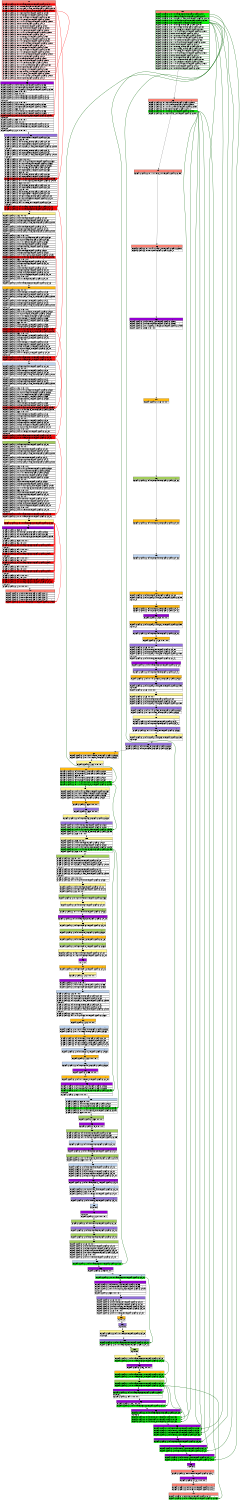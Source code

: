 digraph G {
	center=1;
	ranksep=.25; size = "7.5,10";
	node [shape=record]

labelloc=top;
labeljust=left;
f0 [fontname="Helvetica", fontsize="11", shape=none, margin=0,
	label=<<table border="2" color="#A00000" cellspacing="0">
		<tr><td border="1" bgcolor="salmon"><font point-size="14">T0</font></td></tr>
		<tr><td align="left" border="1" port="42" bgcolor="red">GarageManager.java LOW-printedCard_51-0-1&amp;GarageManager.java@17</td></tr>
		<tr><td align="left" border="1">GarageManager.java LOW-bugOccured_609-0-1&amp;GarageManager.java@19</td></tr>
		<tr><td align="left" border="1">GarageManager.java LOW-managerArrived_648-0-1&amp;GarageManager.java@273</td></tr>
		<tr><td align="left" border="1" port="132" bgcolor="red">GarageManager.java LOW-workersInTask_648-0-1&amp;GarageManager.java@278</td></tr>
		<tr><td align="left" border="1">GarageManager.java LOW-status_609-0-1&amp;GarageManager.java@131</td></tr>
		<tr><td align="left" border="1">GarageManager.java LOW-this$0_657-0-1&amp;GarageManager.java@317</td></tr>
		<tr><td align="left" border="1">GarageManager.java LOW-taskTime_657-0-1&amp;GarageManager.java@311</td></tr>
		<tr><td align="left" border="1">GarageManager.java LOW-working_657-0-1&amp;GarageManager.java@312</td></tr>
		<tr><td align="left" border="1">GarageManager.java LOW-workerName_657-0-1&amp;GarageManager.java@320</td></tr>
		<tr><td align="left" border="1">GarageManager.java LOS-fork_1-0-0&amp;GarageManager.java@140</td></tr>
		<tr><td align="left" border="1">GarageManager.java LOW-this$0_10-0-1&amp;GarageManager.java@317</td></tr>
		<tr><td align="left" border="1">GarageManager.java LOW-taskTime_10-0-1&amp;GarageManager.java@311</td></tr>
		<tr><td align="left" border="1">GarageManager.java LOW-working_10-0-1&amp;GarageManager.java@312</td></tr>
		<tr><td align="left" border="1">GarageManager.java LOW-workerName_10-0-1&amp;GarageManager.java@320</td></tr>
		<tr><td align="left" border="1">GarageManager.java LOS-fork_2-0-0&amp;GarageManager.java@140</td></tr>
		<tr><td align="left" border="1">GarageManager.java LOW-this$0_254-0-1&amp;GarageManager.java@317</td></tr>
		<tr><td align="left" border="1">GarageManager.java LOW-taskTime_254-0-1&amp;GarageManager.java@311</td></tr>
		<tr><td align="left" border="1">GarageManager.java LOW-working_254-0-1&amp;GarageManager.java@312</td></tr>
		<tr><td align="left" border="1">GarageManager.java LOW-workerName_254-0-1&amp;GarageManager.java@320</td></tr>
		<tr><td align="left" border="1">GarageManager.java LOS-fork_3-0-0&amp;GarageManager.java@140</td></tr>
		<tr><td align="left" border="1">GarageManager.java LOW-this$0_622-0-1&amp;GarageManager.java@317</td></tr>
		<tr><td align="left" border="1">GarageManager.java LOW-taskTime_622-0-1&amp;GarageManager.java@311</td></tr>
		<tr><td align="left" border="1">GarageManager.java LOW-working_622-0-1&amp;GarageManager.java@312</td></tr>
		<tr><td align="left" border="1">GarageManager.java LOW-workerName_622-0-1&amp;GarageManager.java@320</td></tr>
		<tr><td align="left" border="1">GarageManager.java LOS-fork_4-0-0&amp;GarageManager.java@140</td></tr>
		<tr><td align="left" border="1">GarageManager.java LOW-this$0_9-0-1&amp;GarageManager.java@317</td></tr>
		<tr><td align="left" border="1">GarageManager.java LOW-taskTime_9-0-1&amp;GarageManager.java@311</td></tr>
		<tr><td align="left" border="1">GarageManager.java LOW-working_9-0-1&amp;GarageManager.java@312</td></tr>
		<tr><td align="left" border="1">GarageManager.java LOW-workerName_9-0-1&amp;GarageManager.java@320</td></tr>
		<tr><td align="left" border="1">GarageManager.java LOS-fork_5-0-0&amp;GarageManager.java@140</td></tr>
		<tr><td align="left" border="1">GarageManager.java LOW-this$0_674-0-1&amp;GarageManager.java@317</td></tr>
		<tr><td align="left" border="1">GarageManager.java LOW-taskTime_674-0-1&amp;GarageManager.java@311</td></tr>
		<tr><td align="left" border="1">GarageManager.java LOW-working_674-0-1&amp;GarageManager.java@312</td></tr>
		<tr><td align="left" border="1">GarageManager.java LOW-workerName_674-0-1&amp;GarageManager.java@320</td></tr>
		<tr><td align="left" border="1">GarageManager.java LOS-fork_6-0-0&amp;GarageManager.java@140</td></tr>
	</table>>
]

f1 [fontname="Helvetica", fontsize="11", shape=none, margin=0,
	label=<<table border="0" cellspacing="0">
		<tr><td border="1" bgcolor="darkviolet"><font point-size="14">T6</font></td></tr>
		<tr><td align="left" border="1">GarageManager.java LOR-this$0_674-6-2&amp;GarageManager.java@336</td></tr>
		<tr><td align="left" border="1">GarageManager.java LOR-status_609-6-2&amp;GarageManager.java@336</td></tr>
		<tr><td align="left" border="1">GarageManager.java LOW-managerArrived_648-6-1&amp;GarageManager.java@283</td></tr>
		<tr><td align="left" border="1">GarageManager.java L333 unlock(lock);</td></tr>
		<tr><td align="left" border="1">GarageManager.java L343 lock(lock);</td></tr>
		<tr><td align="left" border="1">GarageManager.java LOR-printedCard_51-6-1&amp;GarageManager.java@427</td></tr>
		<tr><td align="left" border="1">GarageManager.java LOR-printedCard_51-6-2&amp;GarageManager.java@428</td></tr>
		<tr><td align="left" border="1">branch-6-0</td></tr>
		<tr><td align="left" border="1">GarageManager.java L472 unlock(lock);</td></tr>
		<tr><td align="left" border="1">GarageManager.java LOR-this$0_674-6-3&amp;GarageManager.java@353</td></tr>
		<tr><td align="left" border="1">GarageManager.java LOR-status_609-6-3&amp;GarageManager.java@353</td></tr>
		<tr><td align="left" border="1">GarageManager.java L353 lock(lock);</td></tr>
		<tr><td align="left" border="1">GarageManager.java LOR-this$0_674-6-4&amp;GarageManager.java@355</td></tr>
		<tr><td align="left" border="1">GarageManager.java LOR-status_609-6-4&amp;GarageManager.java@355</td></tr>
		<tr><td align="left" border="1" port="151" bgcolor="red">GarageManager.java LOR-workersInTask_648-6-1&amp;GarageManager.java@298</td></tr>
		<tr><td align="left" border="1">branch-6-1</td></tr>
		<tr><td align="left" border="1">GarageManager.java L353 unlock(lock);</td></tr>
		<tr><td align="left" border="1">GarageManager.java L343 lock(lock);</td></tr>
		<tr><td align="left" border="1">GarageManager.java LOR-printedCard_51-6-3&amp;GarageManager.java@427</td></tr>
		<tr><td align="left" border="1">GarageManager.java LOR-printedCard_51-6-4&amp;GarageManager.java@428</td></tr>
		<tr><td align="left" border="1">branch-6-2</td></tr>
		<tr><td align="left" border="1">GarageManager.java L472 unlock(lock);</td></tr>
	</table>>
]

f2 [fontname="Helvetica", fontsize="11", shape=none, margin=0,
	label=<<table border="0" cellspacing="0">
		<tr><td border="1" bgcolor="mediumpurple"><font point-size="14">T3</font></td></tr>
		<tr><td align="left" border="1">GarageManager.java LOR-status_609-3-1&amp;GarageManager.java@486</td></tr>
		<tr><td align="left" border="1">GarageManager.java L486 lock(lock);</td></tr>
		<tr><td align="left" border="1">GarageManager.java LOR-this$0_254-3-2&amp;GarageManager.java@488</td></tr>
		<tr><td align="left" border="1">GarageManager.java LOR-status_609-3-2&amp;GarageManager.java@488</td></tr>
		<tr><td align="left" border="1">GarageManager.java LOR-managerArrived_648-3-1&amp;GarageManager.java@288</td></tr>
		<tr><td align="left" border="1">branch-3-0</td></tr>
		<tr><td align="left" border="1">GarageManager.java LOR-this$0_254-3-3&amp;GarageManager.java@494</td></tr>
		<tr><td align="left" border="1">GarageManager.java LOR-status_609-3-3&amp;GarageManager.java@494</td></tr>
		<tr><td align="left" border="1">GarageManager.java LOR-managerArrived_648-3-2&amp;GarageManager.java@288</td></tr>
		<tr><td align="left" border="1">branch-3-1</td></tr>
		<tr><td align="left" border="1">GarageManager.java L486 unlock(lock);</td></tr>
		<tr><td align="left" border="1">GarageManager.java LOR-workerName_254-3-1&amp;GarageManager.java@551</td></tr>
		<tr><td align="left" border="1">GarageManager.java LOW-taskTime_254-3-1&amp;GarageManager.java@555</td></tr>
		<tr><td align="left" border="1">GarageManager.java LOW-working_254-3-1&amp;GarageManager.java@556</td></tr>
		<tr><td align="left" border="1">GarageManager.java LOR-this$0_254-3-4&amp;GarageManager.java@558</td></tr>
		<tr><td align="left" border="1">GarageManager.java LOR-status_609-3-4&amp;GarageManager.java@558</td></tr>
		<tr><td align="left" border="1">GarageManager.java L558 lock(lock);</td></tr>
		<tr><td align="left" border="1">GarageManager.java LOR-this$0_254-3-5&amp;GarageManager.java@560</td></tr>
		<tr><td align="left" border="1">GarageManager.java LOR-status_609-3-5&amp;GarageManager.java@560</td></tr>
		<tr><td align="left" border="1" port="131" bgcolor="red">GarageManager.java LOR-workersInTask_648-3-1&amp;GarageManager.java@293</td></tr>
		<tr><td align="left" border="1">GarageManager.java LOW-workersInTask_648-3-1&amp;GarageManager.java@293</td></tr>
		<tr><td align="left" border="1">GarageManager.java L558 unlock(lock);</td></tr>
		<tr><td align="left" border="1">GarageManager.java LOR-this$0_254-3-6&amp;GarageManager.java@406</td></tr>
		<tr><td align="left" border="1">GarageManager.java LOR-status_609-3-6&amp;GarageManager.java@406</td></tr>
		<tr><td align="left" border="1">GarageManager.java L406 lock(lock);</td></tr>
		<tr><td align="left" border="1">GarageManager.java LOR-this$0_254-3-7&amp;GarageManager.java@408</td></tr>
		<tr><td align="left" border="1">GarageManager.java LOR-status_609-3-7&amp;GarageManager.java@408</td></tr>
		<tr><td align="left" border="1">GarageManager.java LOR-taskTime_254-3-1&amp;GarageManager.java@408</td></tr>
		<tr><td align="left" border="1">GarageManager.java LOW-taskTime_651-3-1&amp;GarageManager.java@408</td></tr>
		<tr><td align="left" border="1">GarageManager.java L406 unlock(lock);</td></tr>
		<tr><td align="left" border="1">GarageManager.java LOR-working_254-3-1&amp;GarageManager.java@413</td></tr>
		<tr><td align="left" border="1">branch-3-2</td></tr>
		<tr><td align="left" border="1" port="41" bgcolor="red">GarageManager.java LOR-printedCard_51-3-1&amp;GarageManager.java@416</td></tr>
		<tr><td align="left" border="1" port="52" bgcolor="red">GarageManager.java LOW-printedCard_51-3-1&amp;GarageManager.java@416</td></tr>
	</table>>
]

f3 [fontname="Helvetica", fontsize="11", shape=none, margin=0,
	label=<<table border="0" cellspacing="0">
		<tr><td border="1" bgcolor="khaki1"><font point-size="14">T5</font></td></tr>
		<tr><td align="left" border="1">GarageManager.java L486 lock(lock);</td></tr>
		<tr><td align="left" border="1">GarageManager.java LOR-this$0_9-5-2&amp;GarageManager.java@488</td></tr>
		<tr><td align="left" border="1">GarageManager.java LOR-status_609-5-2&amp;GarageManager.java@488</td></tr>
		<tr><td align="left" border="1">GarageManager.java LOR-managerArrived_648-5-1&amp;GarageManager.java@288</td></tr>
		<tr><td align="left" border="1">branch-5-0</td></tr>
		<tr><td align="left" border="1">GarageManager.java LOR-this$0_9-5-3&amp;GarageManager.java@494</td></tr>
		<tr><td align="left" border="1">GarageManager.java LOR-status_609-5-3&amp;GarageManager.java@494</td></tr>
		<tr><td align="left" border="1">GarageManager.java LOR-managerArrived_648-5-2&amp;GarageManager.java@288</td></tr>
		<tr><td align="left" border="1">branch-5-1</td></tr>
		<tr><td align="left" border="1">GarageManager.java L486 unlock(lock);</td></tr>
		<tr><td align="left" border="1">GarageManager.java LOR-workerName_9-5-1&amp;GarageManager.java@551</td></tr>
		<tr><td align="left" border="1">GarageManager.java LOW-taskTime_9-5-1&amp;GarageManager.java@555</td></tr>
		<tr><td align="left" border="1">GarageManager.java LOW-working_9-5-1&amp;GarageManager.java@556</td></tr>
		<tr><td align="left" border="1">GarageManager.java LOR-this$0_9-5-4&amp;GarageManager.java@558</td></tr>
		<tr><td align="left" border="1">GarageManager.java LOR-status_609-5-4&amp;GarageManager.java@558</td></tr>
		<tr><td align="left" border="1">GarageManager.java L558 lock(lock);</td></tr>
		<tr><td align="left" border="1">GarageManager.java LOR-this$0_9-5-5&amp;GarageManager.java@560</td></tr>
		<tr><td align="left" border="1">GarageManager.java LOR-status_609-5-5&amp;GarageManager.java@560</td></tr>
		<tr><td align="left" border="1">GarageManager.java LOR-workersInTask_648-5-1&amp;GarageManager.java@293</td></tr>
		<tr><td align="left" border="1" port="142" bgcolor="red">GarageManager.java LOW-workersInTask_648-5-1&amp;GarageManager.java@293</td></tr>
		<tr><td align="left" border="1">GarageManager.java L558 unlock(lock);</td></tr>
		<tr><td align="left" border="1">GarageManager.java LOR-this$0_9-5-6&amp;GarageManager.java@406</td></tr>
		<tr><td align="left" border="1">GarageManager.java LOR-status_609-5-6&amp;GarageManager.java@406</td></tr>
		<tr><td align="left" border="1">GarageManager.java L406 lock(lock);</td></tr>
		<tr><td align="left" border="1">GarageManager.java LOR-this$0_9-5-7&amp;GarageManager.java@408</td></tr>
		<tr><td align="left" border="1">GarageManager.java LOR-status_609-5-7&amp;GarageManager.java@408</td></tr>
		<tr><td align="left" border="1">GarageManager.java LOR-taskTime_9-5-1&amp;GarageManager.java@408</td></tr>
		<tr><td align="left" border="1">GarageManager.java LOW-taskTime_653-5-1&amp;GarageManager.java@408</td></tr>
		<tr><td align="left" border="1">GarageManager.java L406 unlock(lock);</td></tr>
		<tr><td align="left" border="1">GarageManager.java LOR-working_9-5-1&amp;GarageManager.java@413</td></tr>
		<tr><td align="left" border="1">branch-5-2</td></tr>
		<tr><td align="left" border="1">GarageManager.java LOR-printedCard_51-5-1&amp;GarageManager.java@416</td></tr>
	</table>>
]

f4 [fontname="Helvetica", fontsize="11", shape=none, margin=0,
	label=<<table border="0" cellspacing="0">
		<tr><td border="1" bgcolor="darkgoldenrod1"><font point-size="14">T4</font></td></tr>
		<tr><td align="left" border="1">GarageManager.java L486 lock(lock);</td></tr>
		<tr><td align="left" border="1">GarageManager.java LOR-this$0_622-4-2&amp;GarageManager.java@488</td></tr>
		<tr><td align="left" border="1">GarageManager.java LOR-status_609-4-2&amp;GarageManager.java@488</td></tr>
		<tr><td align="left" border="1">GarageManager.java LOR-managerArrived_648-4-1&amp;GarageManager.java@288</td></tr>
		<tr><td align="left" border="1">branch-4-0</td></tr>
		<tr><td align="left" border="1">GarageManager.java LOR-this$0_622-4-3&amp;GarageManager.java@494</td></tr>
		<tr><td align="left" border="1">GarageManager.java LOR-status_609-4-3&amp;GarageManager.java@494</td></tr>
		<tr><td align="left" border="1">GarageManager.java LOR-managerArrived_648-4-2&amp;GarageManager.java@288</td></tr>
		<tr><td align="left" border="1">branch-4-1</td></tr>
		<tr><td align="left" border="1">GarageManager.java L486 unlock(lock);</td></tr>
		<tr><td align="left" border="1">GarageManager.java LOR-workerName_622-4-1&amp;GarageManager.java@551</td></tr>
		<tr><td align="left" border="1">GarageManager.java LOW-taskTime_622-4-1&amp;GarageManager.java@555</td></tr>
		<tr><td align="left" border="1">GarageManager.java LOW-working_622-4-1&amp;GarageManager.java@556</td></tr>
		<tr><td align="left" border="1">GarageManager.java LOR-this$0_622-4-4&amp;GarageManager.java@558</td></tr>
		<tr><td align="left" border="1">GarageManager.java LOR-status_609-4-4&amp;GarageManager.java@558</td></tr>
		<tr><td align="left" border="1">GarageManager.java L558 lock(lock);</td></tr>
		<tr><td align="left" border="1">GarageManager.java LOR-this$0_622-4-5&amp;GarageManager.java@560</td></tr>
		<tr><td align="left" border="1">GarageManager.java LOR-status_609-4-5&amp;GarageManager.java@560</td></tr>
		<tr><td align="left" border="1" port="141" bgcolor="red">GarageManager.java LOR-workersInTask_648-4-1&amp;GarageManager.java@293</td></tr>
		<tr><td align="left" border="1" port="122" bgcolor="red">GarageManager.java LOW-workersInTask_648-4-1&amp;GarageManager.java@293</td></tr>
		<tr><td align="left" border="1">GarageManager.java L558 unlock(lock);</td></tr>
		<tr><td align="left" border="1">GarageManager.java LOR-this$0_622-4-6&amp;GarageManager.java@406</td></tr>
		<tr><td align="left" border="1">GarageManager.java LOR-status_609-4-6&amp;GarageManager.java@406</td></tr>
		<tr><td align="left" border="1">GarageManager.java L406 lock(lock);</td></tr>
		<tr><td align="left" border="1">GarageManager.java LOR-this$0_622-4-7&amp;GarageManager.java@408</td></tr>
		<tr><td align="left" border="1">GarageManager.java LOR-status_609-4-7&amp;GarageManager.java@408</td></tr>
		<tr><td align="left" border="1">GarageManager.java LOR-taskTime_622-4-1&amp;GarageManager.java@408</td></tr>
		<tr><td align="left" border="1">GarageManager.java LOW-taskTime_652-4-1&amp;GarageManager.java@408</td></tr>
		<tr><td align="left" border="1">GarageManager.java L406 unlock(lock);</td></tr>
		<tr><td align="left" border="1">GarageManager.java LOR-working_622-4-1&amp;GarageManager.java@413</td></tr>
		<tr><td align="left" border="1">branch-4-2</td></tr>
		<tr><td align="left" border="1" port="51" bgcolor="red">GarageManager.java LOR-printedCard_51-4-1&amp;GarageManager.java@416</td></tr>
		<tr><td align="left" border="1" port="22" bgcolor="red">GarageManager.java LOW-printedCard_51-4-1&amp;GarageManager.java@416</td></tr>
	</table>>
]

f5 [fontname="Helvetica", fontsize="11", shape=none, margin=0,
	label=<<table border="0" cellspacing="0">
		<tr><td border="1" bgcolor="lightsteelblue2"><font point-size="14">T1</font></td></tr>
		<tr><td align="left" border="1">GarageManager.java LOR-status_609-1-1&amp;GarageManager.java@486</td></tr>
		<tr><td align="left" border="1">GarageManager.java L486 lock(lock);</td></tr>
		<tr><td align="left" border="1">GarageManager.java LOR-this$0_657-1-2&amp;GarageManager.java@488</td></tr>
		<tr><td align="left" border="1">GarageManager.java LOR-status_609-1-2&amp;GarageManager.java@488</td></tr>
		<tr><td align="left" border="1">GarageManager.java LOR-managerArrived_648-1-1&amp;GarageManager.java@288</td></tr>
		<tr><td align="left" border="1">branch-1-0</td></tr>
		<tr><td align="left" border="1">GarageManager.java LOR-this$0_657-1-3&amp;GarageManager.java@494</td></tr>
		<tr><td align="left" border="1">GarageManager.java LOR-status_609-1-3&amp;GarageManager.java@494</td></tr>
		<tr><td align="left" border="1">GarageManager.java LOR-managerArrived_648-1-2&amp;GarageManager.java@288</td></tr>
		<tr><td align="left" border="1">branch-1-1</td></tr>
		<tr><td align="left" border="1">GarageManager.java L486 unlock(lock);</td></tr>
		<tr><td align="left" border="1">GarageManager.java LOR-workerName_657-1-1&amp;GarageManager.java@551</td></tr>
		<tr><td align="left" border="1">GarageManager.java LOW-taskTime_657-1-1&amp;GarageManager.java@555</td></tr>
		<tr><td align="left" border="1">GarageManager.java LOW-working_657-1-1&amp;GarageManager.java@556</td></tr>
		<tr><td align="left" border="1">GarageManager.java LOR-this$0_657-1-4&amp;GarageManager.java@558</td></tr>
		<tr><td align="left" border="1">GarageManager.java LOR-status_609-1-4&amp;GarageManager.java@558</td></tr>
		<tr><td align="left" border="1">GarageManager.java L558 lock(lock);</td></tr>
		<tr><td align="left" border="1">GarageManager.java LOR-this$0_657-1-5&amp;GarageManager.java@560</td></tr>
		<tr><td align="left" border="1">GarageManager.java LOR-status_609-1-5&amp;GarageManager.java@560</td></tr>
		<tr><td align="left" border="1" port="121" bgcolor="red">GarageManager.java LOR-workersInTask_648-1-1&amp;GarageManager.java@293</td></tr>
		<tr><td align="left" border="1">GarageManager.java LOW-workersInTask_648-1-1&amp;GarageManager.java@293</td></tr>
		<tr><td align="left" border="1">GarageManager.java L558 unlock(lock);</td></tr>
		<tr><td align="left" border="1">GarageManager.java LOR-this$0_657-1-6&amp;GarageManager.java@406</td></tr>
		<tr><td align="left" border="1">GarageManager.java LOR-status_609-1-6&amp;GarageManager.java@406</td></tr>
		<tr><td align="left" border="1">GarageManager.java L406 lock(lock);</td></tr>
		<tr><td align="left" border="1">GarageManager.java LOR-this$0_657-1-7&amp;GarageManager.java@408</td></tr>
		<tr><td align="left" border="1">GarageManager.java LOR-status_609-1-7&amp;GarageManager.java@408</td></tr>
		<tr><td align="left" border="1">GarageManager.java LOR-taskTime_657-1-1&amp;GarageManager.java@408</td></tr>
		<tr><td align="left" border="1">GarageManager.java LOW-taskTime_649-1-1&amp;GarageManager.java@408</td></tr>
		<tr><td align="left" border="1">GarageManager.java L406 unlock(lock);</td></tr>
		<tr><td align="left" border="1">GarageManager.java LOR-working_657-1-1&amp;GarageManager.java@413</td></tr>
		<tr><td align="left" border="1">branch-1-2</td></tr>
		<tr><td align="left" border="1" port="21" bgcolor="red">GarageManager.java LOR-printedCard_51-1-1&amp;GarageManager.java@416</td></tr>
		<tr><td align="left" border="1" port="32" bgcolor="red">GarageManager.java LOW-printedCard_51-1-1&amp;GarageManager.java@416</td></tr>
	</table>>
]

f6 [fontname="Helvetica", fontsize="11", shape=none, margin=0,
	label=<<table border="0" cellspacing="0">
		<tr><td border="1" bgcolor="darkolivegreen3"><font point-size="14">T2</font></td></tr>
		<tr><td align="left" border="1">GarageManager.java LOR-status_609-2-1&amp;GarageManager.java@486</td></tr>
		<tr><td align="left" border="1">GarageManager.java L486 lock(lock);</td></tr>
		<tr><td align="left" border="1">GarageManager.java LOR-this$0_10-2-2&amp;GarageManager.java@488</td></tr>
		<tr><td align="left" border="1">GarageManager.java LOR-status_609-2-2&amp;GarageManager.java@488</td></tr>
		<tr><td align="left" border="1">GarageManager.java LOR-managerArrived_648-2-1&amp;GarageManager.java@288</td></tr>
		<tr><td align="left" border="1">branch-2-0</td></tr>
		<tr><td align="left" border="1">GarageManager.java LOR-this$0_10-2-3&amp;GarageManager.java@494</td></tr>
		<tr><td align="left" border="1">GarageManager.java LOR-status_609-2-3&amp;GarageManager.java@494</td></tr>
		<tr><td align="left" border="1">GarageManager.java LOR-managerArrived_648-2-2&amp;GarageManager.java@288</td></tr>
		<tr><td align="left" border="1">branch-2-1</td></tr>
		<tr><td align="left" border="1">GarageManager.java L486 unlock(lock);</td></tr>
		<tr><td align="left" border="1">GarageManager.java LOR-workerName_10-2-1&amp;GarageManager.java@551</td></tr>
		<tr><td align="left" border="1">GarageManager.java LOW-taskTime_10-2-1&amp;GarageManager.java@555</td></tr>
		<tr><td align="left" border="1">GarageManager.java LOW-working_10-2-1&amp;GarageManager.java@556</td></tr>
		<tr><td align="left" border="1">GarageManager.java LOR-this$0_10-2-4&amp;GarageManager.java@558</td></tr>
		<tr><td align="left" border="1">GarageManager.java LOR-status_609-2-4&amp;GarageManager.java@558</td></tr>
		<tr><td align="left" border="1">GarageManager.java L558 lock(lock);</td></tr>
		<tr><td align="left" border="1">GarageManager.java LOR-this$0_10-2-5&amp;GarageManager.java@560</td></tr>
		<tr><td align="left" border="1">GarageManager.java LOR-status_609-2-5&amp;GarageManager.java@560</td></tr>
		<tr><td align="left" border="1">GarageManager.java LOR-workersInTask_648-2-1&amp;GarageManager.java@293</td></tr>
		<tr><td align="left" border="1">GarageManager.java LOW-workersInTask_648-2-1&amp;GarageManager.java@293</td></tr>
		<tr><td align="left" border="1">GarageManager.java L558 unlock(lock);</td></tr>
		<tr><td align="left" border="1">GarageManager.java LOR-this$0_10-2-6&amp;GarageManager.java@406</td></tr>
		<tr><td align="left" border="1">GarageManager.java LOR-status_609-2-6&amp;GarageManager.java@406</td></tr>
		<tr><td align="left" border="1">GarageManager.java L406 lock(lock);</td></tr>
		<tr><td align="left" border="1">GarageManager.java LOR-this$0_10-2-7&amp;GarageManager.java@408</td></tr>
		<tr><td align="left" border="1">GarageManager.java LOR-status_609-2-7&amp;GarageManager.java@408</td></tr>
		<tr><td align="left" border="1">GarageManager.java LOR-taskTime_10-2-1&amp;GarageManager.java@408</td></tr>
		<tr><td align="left" border="1">GarageManager.java LOW-taskTime_650-2-1&amp;GarageManager.java@408</td></tr>
		<tr><td align="left" border="1">GarageManager.java L406 unlock(lock);</td></tr>
		<tr><td align="left" border="1">GarageManager.java LOR-working_10-2-1&amp;GarageManager.java@413</td></tr>
		<tr><td align="left" border="1">branch-2-2</td></tr>
		<tr><td align="left" border="1" port="31" bgcolor="red">GarageManager.java LOR-printedCard_51-2-1&amp;GarageManager.java@416</td></tr>
		<tr><td align="left" border="1">GarageManager.java LOW-printedCard_51-2-1&amp;GarageManager.java@416</td></tr>
	</table>>
]

f7 [fontname="Helvetica", fontsize="11", shape=none, margin=0,
	label=<<table border="0" cellspacing="0">
		<tr><td border="1" bgcolor="khaki1"><font point-size="14">T5</font></td></tr>
		<tr><td align="left" border="1" port="12" bgcolor="red">GarageManager.java LOW-printedCard_51-5-1&amp;GarageManager.java@416</td></tr>
	</table>>
]

f8 [fontname="Helvetica", fontsize="11", shape=none, margin=0,
	label=<<table border="0" cellspacing="0">
		<tr><td border="1" bgcolor="darkviolet"><font point-size="14">T6</font></td></tr>
		<tr><td align="left" border="1">GarageManager.java L353 lock(lock);</td></tr>
		<tr><td align="left" border="1">GarageManager.java LOR-this$0_674-6-6&amp;GarageManager.java@355</td></tr>
		<tr><td align="left" border="1">GarageManager.java LOR-status_609-6-6&amp;GarageManager.java@355</td></tr>
		<tr><td align="left" border="1">GarageManager.java LOR-workersInTask_648-6-2&amp;GarageManager.java@298</td></tr>
		<tr><td align="left" border="1">branch-6-3</td></tr>
		<tr><td align="left" border="1">GarageManager.java L353 unlock(lock);</td></tr>
		<tr><td align="left" border="1">GarageManager.java L364 lock(lock);</td></tr>
		<tr><td align="left" border="1" port="71" bgcolor="red">GarageManager.java LOR-printedCard_51-6-5&amp;GarageManager.java@397</td></tr>
		<tr><td align="left" border="1">branch-6-4</td></tr>
		<tr><td align="left" border="1">GarageManager.java L397 unlock(lock);</td></tr>
		<tr><td align="left" border="1">GarageManager.java L364 lock(lock);</td></tr>
		<tr><td align="left" border="1" port="81" bgcolor="red">GarageManager.java LOR-printedCard_51-6-6&amp;GarageManager.java@397</td></tr>
		<tr><td align="left" border="1">branch-6-5</td></tr>
		<tr><td align="left" border="1">GarageManager.java L397 unlock(lock);</td></tr>
		<tr><td align="left" border="1">GarageManager.java L364 lock(lock);</td></tr>
		<tr><td align="left" border="1" port="91" bgcolor="red">GarageManager.java LOR-printedCard_51-6-7&amp;GarageManager.java@397</td></tr>
		<tr><td align="left" border="1">branch-6-6</td></tr>
		<tr><td align="left" border="1">GarageManager.java L397 unlock(lock);</td></tr>
		<tr><td align="left" border="1">GarageManager.java L364 lock(lock);</td></tr>
		<tr><td align="left" border="1" port="101" bgcolor="red">GarageManager.java LOR-printedCard_51-6-8&amp;GarageManager.java@397</td></tr>
		<tr><td align="left" border="1">branch-6-7</td></tr>
		<tr><td align="left" border="1">GarageManager.java L397 unlock(lock);</td></tr>
		<tr><td align="left" border="1">GarageManager.java L374 lock(lock);</td></tr>
		<tr><td align="left" border="1" port="111" bgcolor="red">GarageManager.java LOR-printedCard_51-6-9&amp;GarageManager.java@427</td></tr>
		<tr><td align="left" border="1" port="61" bgcolor="red">GarageManager.java LOR-printedCard_51-6-10&amp;GarageManager.java@428</td></tr>
		<tr><td align="left" border="1">branch-6-8</td></tr>
		<tr><td align="left" border="1">GarageManager.java L472 unlock(lock);</td></tr>
	</table>>
]

f9 [fontname="Helvetica", fontsize="11", shape=none, margin=0,
	label=<<table border="0" cellspacing="0">
		<tr><td border="1" bgcolor="salmon"><font point-size="14">T0</font></td></tr>
		<tr><td align="left" border="1">GarageManager.java LOS-join_3-0-0&amp;GarageManager.java@147</td></tr>
		<tr><td align="left" border="1">GarageManager.java LOS-join_4-0-0&amp;GarageManager.java@147</td></tr>
		<tr><td align="left" border="1">GarageManager.java LOS-join_5-0-0&amp;GarageManager.java@147</td></tr>
		<tr><td align="left" border="1">GarageManager.java LOS-join_6-0-0&amp;GarageManager.java@147</td></tr>
		<tr><td align="left" border="1" port="11" bgcolor="red">GarageManager.java LOR-printedCard_51-0-1&amp;GarageManager.java@153</td></tr>
	</table>>
]

f0 -> f1;
f1 -> f2;
f2 -> f3;
f3 -> f4;
f4 -> f5;
f5 -> f6;
f6 -> f7;
f7 -> f8;
f8 -> f9;
f7:12:e -> f9:11:e [color="red", fontcolor="red", style=bold] ;


f4:22:e -> f5:21:e [color="red", fontcolor="red", style=bold] ;


f5:32:e -> f6:31:e [color="red", fontcolor="red", style=bold] ;


f0:42:e -> f2:41:e [color="red", fontcolor="red", style=bold] ;


f2:52:e -> f4:51:e [color="red", fontcolor="red", style=bold] ;


f7:12:e -> f8:61:e [color="red", fontcolor="red", style=bold] ;


f7:12:e -> f8:71:e [color="red", fontcolor="red", style=bold] ;


f7:12:e -> f8:81:e [color="red", fontcolor="red", style=bold] ;


f7:12:e -> f8:91:e [color="red", fontcolor="red", style=bold] ;


f7:12:e -> f8:101:e [color="red", fontcolor="red", style=bold] ;


f7:12:e -> f8:111:e [color="red", fontcolor="red", style=bold] ;


f4:122:e -> f5:121:e [color="red", fontcolor="red", style=bold] ;


f0:132:e -> f2:131:e [color="red", fontcolor="red", style=bold] ;


f3:142:e -> f4:141:e [color="red", fontcolor="red", style=bold] ;


f0:132:e -> f1:151:e [color="red", fontcolor="red", style=bold] ;


a0 [fontname="Helvetica", fontsize="11", shape=none, margin=0,
	label=<<table border="2" color="darkgreen" cellspacing="0">
		<tr><td border="1" bgcolor="salmon"><font point-size="14">T0</font></td></tr>
		<tr><td align="left" border="1" port="32" bgcolor="green">GarageManager.java LOW-printedCard_51-0-1&amp;GarageManager.java@17</td></tr>
		<tr><td align="left" border="1" port="12" bgcolor="green">GarageManager.java LOW-bugOccured_609-0-1&amp;GarageManager.java@19</td></tr>
		<tr><td align="left" border="1">GarageManager.java LOW-managerArrived_648-0-1&amp;GarageManager.java@273</td></tr>
		<tr><td align="left" border="1" port="232" bgcolor="green">GarageManager.java LOW-workersInTask_648-0-1&amp;GarageManager.java@278</td></tr>
		<tr><td align="left" border="1" port="102" bgcolor="green">GarageManager.java LOW-status_609-0-1&amp;GarageManager.java@131</td></tr>
		<tr><td align="left" border="1">GarageManager.java LOW-this$0_657-0-1&amp;GarageManager.java@317</td></tr>
		<tr><td align="left" border="1">GarageManager.java LOW-taskTime_657-0-1&amp;GarageManager.java@311</td></tr>
		<tr><td align="left" border="1">GarageManager.java LOW-working_657-0-1&amp;GarageManager.java@312</td></tr>
		<tr><td align="left" border="1">GarageManager.java LOW-workerName_657-0-1&amp;GarageManager.java@320</td></tr>
		<tr><td align="left" border="1">GarageManager.java LOS-fork_1-0-0&amp;GarageManager.java@140</td></tr>
		<tr><td align="left" border="1">GarageManager.java LOW-this$0_10-0-1&amp;GarageManager.java@317</td></tr>
		<tr><td align="left" border="1">GarageManager.java LOW-taskTime_10-0-1&amp;GarageManager.java@311</td></tr>
		<tr><td align="left" border="1">GarageManager.java LOW-working_10-0-1&amp;GarageManager.java@312</td></tr>
		<tr><td align="left" border="1">GarageManager.java LOW-workerName_10-0-1&amp;GarageManager.java@320</td></tr>
		<tr><td align="left" border="1">GarageManager.java LOS-fork_2-0-0&amp;GarageManager.java@140</td></tr>
		<tr><td align="left" border="1">GarageManager.java LOW-this$0_254-0-1&amp;GarageManager.java@317</td></tr>
		<tr><td align="left" border="1">GarageManager.java LOW-taskTime_254-0-1&amp;GarageManager.java@311</td></tr>
		<tr><td align="left" border="1">GarageManager.java LOW-working_254-0-1&amp;GarageManager.java@312</td></tr>
		<tr><td align="left" border="1">GarageManager.java LOW-workerName_254-0-1&amp;GarageManager.java@320</td></tr>
		<tr><td align="left" border="1">GarageManager.java LOS-fork_3-0-0&amp;GarageManager.java@140</td></tr>
		<tr><td align="left" border="1">GarageManager.java LOW-this$0_622-0-1&amp;GarageManager.java@317</td></tr>
		<tr><td align="left" border="1">GarageManager.java LOW-taskTime_622-0-1&amp;GarageManager.java@311</td></tr>
		<tr><td align="left" border="1">GarageManager.java LOW-working_622-0-1&amp;GarageManager.java@312</td></tr>
		<tr><td align="left" border="1">GarageManager.java LOW-workerName_622-0-1&amp;GarageManager.java@320</td></tr>
		<tr><td align="left" border="1">GarageManager.java LOS-fork_4-0-0&amp;GarageManager.java@140</td></tr>
		<tr><td align="left" border="1">GarageManager.java LOW-this$0_9-0-1&amp;GarageManager.java@317</td></tr>
	</table>>
]

a1 [fontname="Helvetica", fontsize="11", shape=none, margin=0,
	label=<<table border="0" cellspacing="0">
		<tr><td border="1" bgcolor="salmon"><font point-size="14">T0</font></td></tr>
		<tr><td align="left" border="1">GarageManager.java LOW-taskTime_9-0-1&amp;GarageManager.java@311</td></tr>
		<tr><td align="left" border="1">GarageManager.java LOW-working_9-0-1&amp;GarageManager.java@312</td></tr>
		<tr><td align="left" border="1">GarageManager.java LOW-workerName_9-0-1&amp;GarageManager.java@320</td></tr>
		<tr><td align="left" border="1">GarageManager.java LOS-fork_5-0-0&amp;GarageManager.java@140</td></tr>
		<tr><td align="left" border="1" port="152" bgcolor="green">GarageManager.java LOW-this$0_674-0-1&amp;GarageManager.java@317</td></tr>
		<tr><td align="left" border="1">GarageManager.java LOW-taskTime_674-0-1&amp;GarageManager.java@311</td></tr>
	</table>>
]

a2 [fontname="Helvetica", fontsize="11", shape=none, margin=0,
	label=<<table border="0" cellspacing="0">
		<tr><td border="1" bgcolor="salmon"><font point-size="14">T0</font></td></tr>
		<tr><td align="left" border="1">GarageManager.java LOW-working_674-0-1&amp;GarageManager.java@312</td></tr>
	</table>>
]

a3 [fontname="Helvetica", fontsize="11", shape=none, margin=0,
	label=<<table border="0" cellspacing="0">
		<tr><td border="1" bgcolor="salmon"><font point-size="14">T0</font></td></tr>
		<tr><td align="left" border="1">GarageManager.java LOW-workerName_674-0-1&amp;GarageManager.java@320</td></tr>
		<tr><td align="left" border="1">GarageManager.java LOS-fork_6-0-0&amp;GarageManager.java@140</td></tr>
	</table>>
]

a4 [fontname="Helvetica", fontsize="11", shape=none, margin=0,
	label=<<table border="0" cellspacing="0">
		<tr><td border="1" bgcolor="darkviolet"><font point-size="14">T6</font></td></tr>
		<tr><td align="left" border="1">GarageManager.java LOR-this$0_674-6-2&amp;GarageManager.java@336</td></tr>
		<tr><td align="left" border="1">GarageManager.java LOR-status_609-6-2&amp;GarageManager.java@336</td></tr>
		<tr><td align="left" border="1">GarageManager.java LOW-managerArrived_648-6-1&amp;GarageManager.java@283</td></tr>
		<tr><td align="left" border="1">GarageManager.java L333 unlock(lock);</td></tr>
	</table>>
]

a5 [fontname="Helvetica", fontsize="11", shape=none, margin=0,
	label=<<table border="0" cellspacing="0">
		<tr><td border="1" bgcolor="darkgoldenrod1"><font point-size="14">T4</font></td></tr>
		<tr><td align="left" border="1">GarageManager.java L486 lock(lock);</td></tr>
	</table>>
]

a6 [fontname="Helvetica", fontsize="11", shape=none, margin=0,
	label=<<table border="0" cellspacing="0">
		<tr><td border="1" bgcolor="darkolivegreen3"><font point-size="14">T2</font></td></tr>
		<tr><td align="left" border="1">GarageManager.java LOR-status_609-2-1&amp;GarageManager.java@486</td></tr>
	</table>>
]

a7 [fontname="Helvetica", fontsize="11", shape=none, margin=0,
	label=<<table border="0" cellspacing="0">
		<tr><td border="1" bgcolor="darkgoldenrod1"><font point-size="14">T4</font></td></tr>
		<tr><td align="left" border="1">GarageManager.java LOR-this$0_622-4-2&amp;GarageManager.java@488</td></tr>
	</table>>
]

a8 [fontname="Helvetica", fontsize="11", shape=none, margin=0,
	label=<<table border="0" cellspacing="0">
		<tr><td border="1" bgcolor="lightsteelblue2"><font point-size="14">T1</font></td></tr>
		<tr><td align="left" border="1">GarageManager.java LOR-status_609-1-1&amp;GarageManager.java@486</td></tr>
	</table>>
]

a9 [fontname="Helvetica", fontsize="11", shape=none, margin=0,
	label=<<table border="0" cellspacing="0">
		<tr><td border="1" bgcolor="darkgoldenrod1"><font point-size="14">T4</font></td></tr>
		<tr><td align="left" border="1">GarageManager.java LOR-status_609-4-2&amp;GarageManager.java@488</td></tr>
		<tr><td align="left" border="1">GarageManager.java LOR-managerArrived_648-4-1&amp;GarageManager.java@288</td></tr>
		<tr><td align="left" border="1">branch-4-0</td></tr>
	</table>>
]

a10 [fontname="Helvetica", fontsize="11", shape=none, margin=0,
	label=<<table border="0" cellspacing="0">
		<tr><td border="1" bgcolor="darkgoldenrod1"><font point-size="14">T4</font></td></tr>
		<tr><td align="left" border="1">GarageManager.java LOR-this$0_622-4-3&amp;GarageManager.java@494</td></tr>
		<tr><td align="left" border="1">GarageManager.java LOR-status_609-4-3&amp;GarageManager.java@494</td></tr>
	</table>>
]

a11 [fontname="Helvetica", fontsize="11", shape=none, margin=0,
	label=<<table border="0" cellspacing="0">
		<tr><td border="1" bgcolor="darkviolet"><font point-size="14">T6</font></td></tr>
		<tr><td align="left" border="1">GarageManager.java L343 lock(lock);</td></tr>
	</table>>
]

a12 [fontname="Helvetica", fontsize="11", shape=none, margin=0,
	label=<<table border="0" cellspacing="0">
		<tr><td border="1" bgcolor="darkgoldenrod1"><font point-size="14">T4</font></td></tr>
		<tr><td align="left" border="1">GarageManager.java LOR-managerArrived_648-4-2&amp;GarageManager.java@288</td></tr>
		<tr><td align="left" border="1">branch-4-1</td></tr>
	</table>>
]

a13 [fontname="Helvetica", fontsize="11", shape=none, margin=0,
	label=<<table border="0" cellspacing="0">
		<tr><td border="1" bgcolor="mediumpurple"><font point-size="14">T3</font></td></tr>
		<tr><td align="left" border="1">GarageManager.java LOR-status_609-3-1&amp;GarageManager.java@486</td></tr>
	</table>>
]

a14 [fontname="Helvetica", fontsize="11", shape=none, margin=0,
	label=<<table border="0" cellspacing="0">
		<tr><td border="1" bgcolor="darkgoldenrod1"><font point-size="14">T4</font></td></tr>
		<tr><td align="left" border="1">GarageManager.java L486 unlock(lock);</td></tr>
	</table>>
]

a15 [fontname="Helvetica", fontsize="11", shape=none, margin=0,
	label=<<table border="0" cellspacing="0">
		<tr><td border="1" bgcolor="mediumpurple"><font point-size="14">T3</font></td></tr>
		<tr><td align="left" border="1">GarageManager.java L486 lock(lock);</td></tr>
		<tr><td align="left" border="1">GarageManager.java LOR-this$0_254-3-2&amp;GarageManager.java@488</td></tr>
		<tr><td align="left" border="1">GarageManager.java LOR-status_609-3-2&amp;GarageManager.java@488</td></tr>
		<tr><td align="left" border="1">GarageManager.java LOR-managerArrived_648-3-1&amp;GarageManager.java@288</td></tr>
		<tr><td align="left" border="1">branch-3-0</td></tr>
		<tr><td align="left" border="1">GarageManager.java LOR-this$0_254-3-3&amp;GarageManager.java@494</td></tr>
	</table>>
]

a16 [fontname="Helvetica", fontsize="11", shape=none, margin=0,
	label=<<table border="0" cellspacing="0">
		<tr><td border="1" bgcolor="darkviolet"><font point-size="14">T6</font></td></tr>
		<tr><td align="left" border="1">GarageManager.java LOR-printedCard_51-6-1&amp;GarageManager.java@427</td></tr>
	</table>>
]

a17 [fontname="Helvetica", fontsize="11", shape=none, margin=0,
	label=<<table border="0" cellspacing="0">
		<tr><td border="1" bgcolor="mediumpurple"><font point-size="14">T3</font></td></tr>
		<tr><td align="left" border="1">GarageManager.java LOR-status_609-3-3&amp;GarageManager.java@494</td></tr>
	</table>>
]

a18 [fontname="Helvetica", fontsize="11", shape=none, margin=0,
	label=<<table border="0" cellspacing="0">
		<tr><td border="1" bgcolor="darkgoldenrod1"><font point-size="14">T4</font></td></tr>
		<tr><td align="left" border="1">GarageManager.java LOR-workerName_622-4-1&amp;GarageManager.java@551</td></tr>
	</table>>
]

a19 [fontname="Helvetica", fontsize="11", shape=none, margin=0,
	label=<<table border="0" cellspacing="0">
		<tr><td border="1" bgcolor="mediumpurple"><font point-size="14">T3</font></td></tr>
		<tr><td align="left" border="1">GarageManager.java LOR-managerArrived_648-3-2&amp;GarageManager.java@288</td></tr>
		<tr><td align="left" border="1">branch-3-1</td></tr>
		<tr><td align="left" border="1">GarageManager.java L486 unlock(lock);</td></tr>
	</table>>
]

a20 [fontname="Helvetica", fontsize="11", shape=none, margin=0,
	label=<<table border="0" cellspacing="0">
		<tr><td border="1" bgcolor="khaki1"><font point-size="14">T5</font></td></tr>
		<tr><td align="left" border="1">GarageManager.java L486 lock(lock);</td></tr>
		<tr><td align="left" border="1">GarageManager.java LOR-this$0_9-5-2&amp;GarageManager.java@488</td></tr>
		<tr><td align="left" border="1">GarageManager.java LOR-status_609-5-2&amp;GarageManager.java@488</td></tr>
		<tr><td align="left" border="1">GarageManager.java LOR-managerArrived_648-5-1&amp;GarageManager.java@288</td></tr>
	</table>>
]

a21 [fontname="Helvetica", fontsize="11", shape=none, margin=0,
	label=<<table border="0" cellspacing="0">
		<tr><td border="1" bgcolor="mediumpurple"><font point-size="14">T3</font></td></tr>
		<tr><td align="left" border="1">GarageManager.java LOR-workerName_254-3-1&amp;GarageManager.java@551</td></tr>
		<tr><td align="left" border="1">GarageManager.java LOW-taskTime_254-3-1&amp;GarageManager.java@555</td></tr>
	</table>>
]

a22 [fontname="Helvetica", fontsize="11", shape=none, margin=0,
	label=<<table border="0" cellspacing="0">
		<tr><td border="1" bgcolor="khaki1"><font point-size="14">T5</font></td></tr>
		<tr><td align="left" border="1">branch-5-0</td></tr>
		<tr><td align="left" border="1">GarageManager.java LOR-this$0_9-5-3&amp;GarageManager.java@494</td></tr>
		<tr><td align="left" border="1">GarageManager.java LOR-status_609-5-3&amp;GarageManager.java@494</td></tr>
	</table>>
]

a23 [fontname="Helvetica", fontsize="11", shape=none, margin=0,
	label=<<table border="0" cellspacing="0">
		<tr><td border="1" bgcolor="mediumpurple"><font point-size="14">T3</font></td></tr>
		<tr><td align="left" border="1">GarageManager.java LOW-working_254-3-1&amp;GarageManager.java@556</td></tr>
	</table>>
]

a24 [fontname="Helvetica", fontsize="11", shape=none, margin=0,
	label=<<table border="0" cellspacing="0">
		<tr><td border="1" bgcolor="khaki1"><font point-size="14">T5</font></td></tr>
		<tr><td align="left" border="1">GarageManager.java LOR-managerArrived_648-5-2&amp;GarageManager.java@288</td></tr>
		<tr><td align="left" border="1">branch-5-1</td></tr>
	</table>>
]

a25 [fontname="Helvetica", fontsize="11", shape=none, margin=0,
	label=<<table border="0" cellspacing="0">
		<tr><td border="1" bgcolor="mediumpurple"><font point-size="14">T3</font></td></tr>
		<tr><td align="left" border="1">GarageManager.java LOR-this$0_254-3-4&amp;GarageManager.java@558</td></tr>
		<tr><td align="left" border="1">GarageManager.java LOR-status_609-3-4&amp;GarageManager.java@558</td></tr>
	</table>>
]

a26 [fontname="Helvetica", fontsize="11", shape=none, margin=0,
	label=<<table border="0" cellspacing="0">
		<tr><td border="1" bgcolor="darkgoldenrod1"><font point-size="14">T4</font></td></tr>
		<tr><td align="left" border="1">GarageManager.java LOW-taskTime_622-4-1&amp;GarageManager.java@555</td></tr>
		<tr><td align="left" border="1">GarageManager.java LOW-working_622-4-1&amp;GarageManager.java@556</td></tr>
	</table>>
]

a27 [fontname="Helvetica", fontsize="11", shape=none, margin=0,
	label=<<table border="0" cellspacing="0">
		<tr><td border="1" bgcolor="khaki1"><font point-size="14">T5</font></td></tr>
		<tr><td align="left" border="1">GarageManager.java L486 unlock(lock);</td></tr>
	</table>>
]

a28 [fontname="Helvetica", fontsize="11", shape=none, margin=0,
	label=<<table border="0" cellspacing="0">
		<tr><td border="1" bgcolor="darkgoldenrod1"><font point-size="14">T4</font></td></tr>
		<tr><td align="left" border="1">GarageManager.java LOR-this$0_622-4-4&amp;GarageManager.java@558</td></tr>
		<tr><td align="left" border="1">GarageManager.java LOR-status_609-4-4&amp;GarageManager.java@558</td></tr>
		<tr><td align="left" border="1">GarageManager.java L558 lock(lock);</td></tr>
		<tr><td align="left" border="1">GarageManager.java LOR-this$0_622-4-5&amp;GarageManager.java@560</td></tr>
		<tr><td align="left" border="1">GarageManager.java LOR-status_609-4-5&amp;GarageManager.java@560</td></tr>
		<tr><td align="left" border="1" port="231" bgcolor="green">GarageManager.java LOR-workersInTask_648-4-1&amp;GarageManager.java@293</td></tr>
		<tr><td align="left" border="1" port="222" bgcolor="green">GarageManager.java LOW-workersInTask_648-4-1&amp;GarageManager.java@293</td></tr>
	</table>>
]

a29 [fontname="Helvetica", fontsize="11", shape=none, margin=0,
	label=<<table border="0" cellspacing="0">
		<tr><td border="1" bgcolor="khaki1"><font point-size="14">T5</font></td></tr>
		<tr><td align="left" border="1">GarageManager.java LOR-workerName_9-5-1&amp;GarageManager.java@551</td></tr>
		<tr><td align="left" border="1">GarageManager.java LOW-taskTime_9-5-1&amp;GarageManager.java@555</td></tr>
		<tr><td align="left" border="1">GarageManager.java LOW-working_9-5-1&amp;GarageManager.java@556</td></tr>
		<tr><td align="left" border="1">GarageManager.java LOR-this$0_9-5-4&amp;GarageManager.java@558</td></tr>
	</table>>
]

a30 [fontname="Helvetica", fontsize="11", shape=none, margin=0,
	label=<<table border="0" cellspacing="0">
		<tr><td border="1" bgcolor="darkgoldenrod1"><font point-size="14">T4</font></td></tr>
		<tr><td align="left" border="1">GarageManager.java L558 unlock(lock);</td></tr>
	</table>>
]

a31 [fontname="Helvetica", fontsize="11", shape=none, margin=0,
	label=<<table border="0" cellspacing="0">
		<tr><td border="1" bgcolor="mediumpurple"><font point-size="14">T3</font></td></tr>
		<tr><td align="left" border="1">GarageManager.java L558 lock(lock);</td></tr>
	</table>>
]

a32 [fontname="Helvetica", fontsize="11", shape=none, margin=0,
	label=<<table border="0" cellspacing="0">
		<tr><td border="1" bgcolor="khaki1"><font point-size="14">T5</font></td></tr>
		<tr><td align="left" border="1">GarageManager.java LOR-status_609-5-4&amp;GarageManager.java@558</td></tr>
	</table>>
]

a33 [fontname="Helvetica", fontsize="11", shape=none, margin=0,
	label=<<table border="0" cellspacing="0">
		<tr><td border="1" bgcolor="mediumpurple"><font point-size="14">T3</font></td></tr>
		<tr><td align="left" border="1">GarageManager.java LOR-this$0_254-3-5&amp;GarageManager.java@560</td></tr>
		<tr><td align="left" border="1">GarageManager.java LOR-status_609-3-5&amp;GarageManager.java@560</td></tr>
		<tr><td align="left" border="1" port="221" bgcolor="green">GarageManager.java LOR-workersInTask_648-3-1&amp;GarageManager.java@293</td></tr>
		<tr><td align="left" border="1">GarageManager.java LOW-workersInTask_648-3-1&amp;GarageManager.java@293</td></tr>
		<tr><td align="left" border="1">GarageManager.java L558 unlock(lock);</td></tr>
	</table>>
]

a34 [fontname="Helvetica", fontsize="11", shape=none, margin=0,
	label=<<table border="0" cellspacing="0">
		<tr><td border="1" bgcolor="khaki1"><font point-size="14">T5</font></td></tr>
		<tr><td align="left" border="1">GarageManager.java L558 lock(lock);</td></tr>
		<tr><td align="left" border="1">GarageManager.java LOR-this$0_9-5-5&amp;GarageManager.java@560</td></tr>
		<tr><td align="left" border="1">GarageManager.java LOR-status_609-5-5&amp;GarageManager.java@560</td></tr>
		<tr><td align="left" border="1">GarageManager.java LOR-workersInTask_648-5-1&amp;GarageManager.java@293</td></tr>
		<tr><td align="left" border="1" port="212" bgcolor="green">GarageManager.java LOW-workersInTask_648-5-1&amp;GarageManager.java@293</td></tr>
		<tr><td align="left" border="1">GarageManager.java L558 unlock(lock);</td></tr>
	</table>>
]

a35 [fontname="Helvetica", fontsize="11", shape=none, margin=0,
	label=<<table border="0" cellspacing="0">
		<tr><td border="1" bgcolor="darkolivegreen3"><font point-size="14">T2</font></td></tr>
		<tr><td align="left" border="1">GarageManager.java L486 lock(lock);</td></tr>
		<tr><td align="left" border="1">GarageManager.java LOR-this$0_10-2-2&amp;GarageManager.java@488</td></tr>
		<tr><td align="left" border="1">GarageManager.java LOR-status_609-2-2&amp;GarageManager.java@488</td></tr>
		<tr><td align="left" border="1">GarageManager.java LOR-managerArrived_648-2-1&amp;GarageManager.java@288</td></tr>
		<tr><td align="left" border="1">branch-2-0</td></tr>
		<tr><td align="left" border="1">GarageManager.java LOR-this$0_10-2-3&amp;GarageManager.java@494</td></tr>
		<tr><td align="left" border="1">GarageManager.java LOR-status_609-2-3&amp;GarageManager.java@494</td></tr>
		<tr><td align="left" border="1">GarageManager.java LOR-managerArrived_648-2-2&amp;GarageManager.java@288</td></tr>
		<tr><td align="left" border="1">branch-2-1</td></tr>
		<tr><td align="left" border="1">GarageManager.java L486 unlock(lock);</td></tr>
		<tr><td align="left" border="1">GarageManager.java LOR-workerName_10-2-1&amp;GarageManager.java@551</td></tr>
	</table>>
]

a36 [fontname="Helvetica", fontsize="11", shape=none, margin=0,
	label=<<table border="0" cellspacing="0">
		<tr><td border="1" bgcolor="khaki1"><font point-size="14">T5</font></td></tr>
		<tr><td align="left" border="1">GarageManager.java LOR-this$0_9-5-6&amp;GarageManager.java@406</td></tr>
		<tr><td align="left" border="1">GarageManager.java LOR-status_609-5-6&amp;GarageManager.java@406</td></tr>
		<tr><td align="left" border="1">GarageManager.java L406 lock(lock);</td></tr>
	</table>>
]

a37 [fontname="Helvetica", fontsize="11", shape=none, margin=0,
	label=<<table border="0" cellspacing="0">
		<tr><td border="1" bgcolor="darkolivegreen3"><font point-size="14">T2</font></td></tr>
		<tr><td align="left" border="1">GarageManager.java LOW-taskTime_10-2-1&amp;GarageManager.java@555</td></tr>
	</table>>
]

a38 [fontname="Helvetica", fontsize="11", shape=none, margin=0,
	label=<<table border="0" cellspacing="0">
		<tr><td border="1" bgcolor="khaki1"><font point-size="14">T5</font></td></tr>
		<tr><td align="left" border="1">GarageManager.java LOR-this$0_9-5-7&amp;GarageManager.java@408</td></tr>
	</table>>
]

a39 [fontname="Helvetica", fontsize="11", shape=none, margin=0,
	label=<<table border="0" cellspacing="0">
		<tr><td border="1" bgcolor="darkolivegreen3"><font point-size="14">T2</font></td></tr>
		<tr><td align="left" border="1">GarageManager.java LOW-working_10-2-1&amp;GarageManager.java@556</td></tr>
	</table>>
]

a40 [fontname="Helvetica", fontsize="11", shape=none, margin=0,
	label=<<table border="0" cellspacing="0">
		<tr><td border="1" bgcolor="darkviolet"><font point-size="14">T6</font></td></tr>
		<tr><td align="left" border="1">GarageManager.java LOR-printedCard_51-6-2&amp;GarageManager.java@428</td></tr>
	</table>>
]

a41 [fontname="Helvetica", fontsize="11", shape=none, margin=0,
	label=<<table border="0" cellspacing="0">
		<tr><td border="1" bgcolor="khaki1"><font point-size="14">T5</font></td></tr>
		<tr><td align="left" border="1">GarageManager.java LOR-status_609-5-7&amp;GarageManager.java@408</td></tr>
	</table>>
]

a42 [fontname="Helvetica", fontsize="11", shape=none, margin=0,
	label=<<table border="0" cellspacing="0">
		<tr><td border="1" bgcolor="darkolivegreen3"><font point-size="14">T2</font></td></tr>
		<tr><td align="left" border="1">GarageManager.java LOR-this$0_10-2-4&amp;GarageManager.java@558</td></tr>
	</table>>
]

a43 [fontname="Helvetica", fontsize="11", shape=none, margin=0,
	label=<<table border="0" cellspacing="0">
		<tr><td border="1" bgcolor="darkgoldenrod1"><font point-size="14">T4</font></td></tr>
		<tr><td align="left" border="1">GarageManager.java LOR-this$0_622-4-6&amp;GarageManager.java@406</td></tr>
	</table>>
]

a44 [fontname="Helvetica", fontsize="11", shape=none, margin=0,
	label=<<table border="0" cellspacing="0">
		<tr><td border="1" bgcolor="darkolivegreen3"><font point-size="14">T2</font></td></tr>
		<tr><td align="left" border="1">GarageManager.java LOR-status_609-2-4&amp;GarageManager.java@558</td></tr>
	</table>>
]

a45 [fontname="Helvetica", fontsize="11", shape=none, margin=0,
	label=<<table border="0" cellspacing="0">
		<tr><td border="1" bgcolor="khaki1"><font point-size="14">T5</font></td></tr>
		<tr><td align="left" border="1">GarageManager.java LOR-taskTime_9-5-1&amp;GarageManager.java@408</td></tr>
		<tr><td align="left" border="1">GarageManager.java LOW-taskTime_653-5-1&amp;GarageManager.java@408</td></tr>
	</table>>
]

a46 [fontname="Helvetica", fontsize="11", shape=none, margin=0,
	label=<<table border="0" cellspacing="0">
		<tr><td border="1" bgcolor="darkviolet"><font point-size="14">T6</font></td></tr>
		<tr><td align="left" border="1">branch-6-0</td></tr>
	</table>>
]

a47 [fontname="Helvetica", fontsize="11", shape=none, margin=0,
	label=<<table border="0" cellspacing="0">
		<tr><td border="1" bgcolor="darkgoldenrod1"><font point-size="14">T4</font></td></tr>
		<tr><td align="left" border="1">GarageManager.java LOR-status_609-4-6&amp;GarageManager.java@406</td></tr>
	</table>>
]

a48 [fontname="Helvetica", fontsize="11", shape=none, margin=0,
	label=<<table border="0" cellspacing="0">
		<tr><td border="1" bgcolor="khaki1"><font point-size="14">T5</font></td></tr>
		<tr><td align="left" border="1">GarageManager.java L406 unlock(lock);</td></tr>
	</table>>
]

a49 [fontname="Helvetica", fontsize="11", shape=none, margin=0,
	label=<<table border="0" cellspacing="0">
		<tr><td border="1" bgcolor="darkviolet"><font point-size="14">T6</font></td></tr>
		<tr><td align="left" border="1">GarageManager.java L472 unlock(lock);</td></tr>
		<tr><td align="left" border="1">GarageManager.java LOR-this$0_674-6-3&amp;GarageManager.java@353</td></tr>
		<tr><td align="left" border="1">GarageManager.java LOR-status_609-6-3&amp;GarageManager.java@353</td></tr>
	</table>>
]

a50 [fontname="Helvetica", fontsize="11", shape=none, margin=0,
	label=<<table border="0" cellspacing="0">
		<tr><td border="1" bgcolor="lightsteelblue2"><font point-size="14">T1</font></td></tr>
		<tr><td align="left" border="1">GarageManager.java L486 lock(lock);</td></tr>
		<tr><td align="left" border="1">GarageManager.java LOR-this$0_657-1-2&amp;GarageManager.java@488</td></tr>
		<tr><td align="left" border="1">GarageManager.java LOR-status_609-1-2&amp;GarageManager.java@488</td></tr>
		<tr><td align="left" border="1">GarageManager.java LOR-managerArrived_648-1-1&amp;GarageManager.java@288</td></tr>
		<tr><td align="left" border="1">branch-1-0</td></tr>
		<tr><td align="left" border="1">GarageManager.java LOR-this$0_657-1-3&amp;GarageManager.java@494</td></tr>
		<tr><td align="left" border="1">GarageManager.java LOR-status_609-1-3&amp;GarageManager.java@494</td></tr>
		<tr><td align="left" border="1">GarageManager.java LOR-managerArrived_648-1-2&amp;GarageManager.java@288</td></tr>
		<tr><td align="left" border="1">branch-1-1</td></tr>
		<tr><td align="left" border="1">GarageManager.java L486 unlock(lock);</td></tr>
		<tr><td align="left" border="1">GarageManager.java LOR-workerName_657-1-1&amp;GarageManager.java@551</td></tr>
	</table>>
]

a51 [fontname="Helvetica", fontsize="11", shape=none, margin=0,
	label=<<table border="0" cellspacing="0">
		<tr><td border="1" bgcolor="darkgoldenrod1"><font point-size="14">T4</font></td></tr>
		<tr><td align="left" border="1">GarageManager.java L406 lock(lock);</td></tr>
	</table>>
]

a52 [fontname="Helvetica", fontsize="11", shape=none, margin=0,
	label=<<table border="0" cellspacing="0">
		<tr><td border="1" bgcolor="lightsteelblue2"><font point-size="14">T1</font></td></tr>
		<tr><td align="left" border="1">GarageManager.java LOW-taskTime_657-1-1&amp;GarageManager.java@555</td></tr>
		<tr><td align="left" border="1">GarageManager.java LOW-working_657-1-1&amp;GarageManager.java@556</td></tr>
	</table>>
]

a53 [fontname="Helvetica", fontsize="11", shape=none, margin=0,
	label=<<table border="0" cellspacing="0">
		<tr><td border="1" bgcolor="darkgoldenrod1"><font point-size="14">T4</font></td></tr>
		<tr><td align="left" border="1">GarageManager.java LOR-this$0_622-4-7&amp;GarageManager.java@408</td></tr>
		<tr><td align="left" border="1">GarageManager.java LOR-status_609-4-7&amp;GarageManager.java@408</td></tr>
		<tr><td align="left" border="1">GarageManager.java LOR-taskTime_622-4-1&amp;GarageManager.java@408</td></tr>
		<tr><td align="left" border="1">GarageManager.java LOW-taskTime_652-4-1&amp;GarageManager.java@408</td></tr>
	</table>>
]

a54 [fontname="Helvetica", fontsize="11", shape=none, margin=0,
	label=<<table border="0" cellspacing="0">
		<tr><td border="1" bgcolor="lightsteelblue2"><font point-size="14">T1</font></td></tr>
		<tr><td align="left" border="1">GarageManager.java LOR-this$0_657-1-4&amp;GarageManager.java@558</td></tr>
	</table>>
]

a55 [fontname="Helvetica", fontsize="11", shape=none, margin=0,
	label=<<table border="0" cellspacing="0">
		<tr><td border="1" bgcolor="darkgoldenrod1"><font point-size="14">T4</font></td></tr>
		<tr><td align="left" border="1">GarageManager.java L406 unlock(lock);</td></tr>
	</table>>
]

a56 [fontname="Helvetica", fontsize="11", shape=none, margin=0,
	label=<<table border="0" cellspacing="0">
		<tr><td border="1" bgcolor="lightsteelblue2"><font point-size="14">T1</font></td></tr>
		<tr><td align="left" border="1">GarageManager.java LOR-status_609-1-4&amp;GarageManager.java@558</td></tr>
	</table>>
]

a57 [fontname="Helvetica", fontsize="11", shape=none, margin=0,
	label=<<table border="0" cellspacing="0">
		<tr><td border="1" bgcolor="darkviolet"><font point-size="14">T6</font></td></tr>
		<tr><td align="left" border="1">GarageManager.java L353 lock(lock);</td></tr>
	</table>>
]

a58 [fontname="Helvetica", fontsize="11", shape=none, margin=0,
	label=<<table border="0" cellspacing="0">
		<tr><td border="1" bgcolor="darkgoldenrod1"><font point-size="14">T4</font></td></tr>
		<tr><td align="left" border="1">GarageManager.java LOR-working_622-4-1&amp;GarageManager.java@413</td></tr>
	</table>>
]

a59 [fontname="Helvetica", fontsize="11", shape=none, margin=0,
	label=<<table border="0" cellspacing="0">
		<tr><td border="1" bgcolor="darkviolet"><font point-size="14">T6</font></td></tr>
		<tr><td align="left" border="1">GarageManager.java LOR-this$0_674-6-4&amp;GarageManager.java@355</td></tr>
		<tr><td align="left" border="1">GarageManager.java LOR-status_609-6-4&amp;GarageManager.java@355</td></tr>
		<tr><td align="left" border="1" port="241" bgcolor="green">GarageManager.java LOR-workersInTask_648-6-1&amp;GarageManager.java@298</td></tr>
		<tr><td align="left" border="1">branch-6-1</td></tr>
		<tr><td align="left" border="1">GarageManager.java L353 unlock(lock);</td></tr>
	</table>>
]

a60 [fontname="Helvetica", fontsize="11", shape=none, margin=0,
	label=<<table border="0" cellspacing="0">
		<tr><td border="1" bgcolor="lightsteelblue2"><font point-size="14">T1</font></td></tr>
		<tr><td align="left" border="1">GarageManager.java L558 lock(lock);</td></tr>
		<tr><td align="left" border="1">GarageManager.java LOR-this$0_657-1-5&amp;GarageManager.java@560</td></tr>
		<tr><td align="left" border="1">GarageManager.java LOR-status_609-1-5&amp;GarageManager.java@560</td></tr>
		<tr><td align="left" border="1" port="211" bgcolor="green">GarageManager.java LOR-workersInTask_648-1-1&amp;GarageManager.java@293</td></tr>
		<tr><td align="left" border="1">GarageManager.java LOW-workersInTask_648-1-1&amp;GarageManager.java@293</td></tr>
		<tr><td align="left" border="1">GarageManager.java L558 unlock(lock);</td></tr>
	</table>>
]

a61 [fontname="Helvetica", fontsize="11", shape=none, margin=0,
	label=<<table border="0" cellspacing="0">
		<tr><td border="1" bgcolor="darkolivegreen3"><font point-size="14">T2</font></td></tr>
		<tr><td align="left" border="1">GarageManager.java L558 lock(lock);</td></tr>
	</table>>
]

a62 [fontname="Helvetica", fontsize="11", shape=none, margin=0,
	label=<<table border="0" cellspacing="0">
		<tr><td border="1" bgcolor="darkviolet"><font point-size="14">T6</font></td></tr>
		<tr><td align="left" border="1">GarageManager.java L343 lock(lock);</td></tr>
	</table>>
]

a63 [fontname="Helvetica", fontsize="11", shape=none, margin=0,
	label=<<table border="0" cellspacing="0">
		<tr><td border="1" bgcolor="darkolivegreen3"><font point-size="14">T2</font></td></tr>
		<tr><td align="left" border="1">GarageManager.java LOR-this$0_10-2-5&amp;GarageManager.java@560</td></tr>
		<tr><td align="left" border="1">GarageManager.java LOR-status_609-2-5&amp;GarageManager.java@560</td></tr>
		<tr><td align="left" border="1">GarageManager.java LOR-workersInTask_648-2-1&amp;GarageManager.java@293</td></tr>
	</table>>
]

a64 [fontname="Helvetica", fontsize="11", shape=none, margin=0,
	label=<<table border="0" cellspacing="0">
		<tr><td border="1" bgcolor="lightsteelblue2"><font point-size="14">T1</font></td></tr>
		<tr><td align="left" border="1">GarageManager.java LOR-this$0_657-1-6&amp;GarageManager.java@406</td></tr>
	</table>>
]

a65 [fontname="Helvetica", fontsize="11", shape=none, margin=0,
	label=<<table border="0" cellspacing="0">
		<tr><td border="1" bgcolor="darkviolet"><font point-size="14">T6</font></td></tr>
		<tr><td align="left" border="1">GarageManager.java LOR-printedCard_51-6-3&amp;GarageManager.java@427</td></tr>
	</table>>
]

a66 [fontname="Helvetica", fontsize="11", shape=none, margin=0,
	label=<<table border="0" cellspacing="0">
		<tr><td border="1" bgcolor="darkolivegreen3"><font point-size="14">T2</font></td></tr>
		<tr><td align="left" border="1">GarageManager.java LOW-workersInTask_648-2-1&amp;GarageManager.java@293</td></tr>
		<tr><td align="left" border="1">GarageManager.java L558 unlock(lock);</td></tr>
	</table>>
]

a67 [fontname="Helvetica", fontsize="11", shape=none, margin=0,
	label=<<table border="0" cellspacing="0">
		<tr><td border="1" bgcolor="lightsteelblue2"><font point-size="14">T1</font></td></tr>
		<tr><td align="left" border="1">GarageManager.java LOR-status_609-1-6&amp;GarageManager.java@406</td></tr>
		<tr><td align="left" border="1">GarageManager.java L406 lock(lock);</td></tr>
		<tr><td align="left" border="1">GarageManager.java LOR-this$0_657-1-7&amp;GarageManager.java@408</td></tr>
		<tr><td align="left" border="1">GarageManager.java LOR-status_609-1-7&amp;GarageManager.java@408</td></tr>
		<tr><td align="left" border="1">GarageManager.java LOR-taskTime_657-1-1&amp;GarageManager.java@408</td></tr>
	</table>>
]

a68 [fontname="Helvetica", fontsize="11", shape=none, margin=0,
	label=<<table border="0" cellspacing="0">
		<tr><td border="1" bgcolor="darkviolet"><font point-size="14">T6</font></td></tr>
		<tr><td align="left" border="1">GarageManager.java LOR-printedCard_51-6-4&amp;GarageManager.java@428</td></tr>
	</table>>
]

a69 [fontname="Helvetica", fontsize="11", shape=none, margin=0,
	label=<<table border="0" cellspacing="0">
		<tr><td border="1" bgcolor="lightsteelblue2"><font point-size="14">T1</font></td></tr>
		<tr><td align="left" border="1">GarageManager.java LOW-taskTime_649-1-1&amp;GarageManager.java@408</td></tr>
		<tr><td align="left" border="1">GarageManager.java L406 unlock(lock);</td></tr>
		<tr><td align="left" border="1">GarageManager.java LOR-working_657-1-1&amp;GarageManager.java@413</td></tr>
	</table>>
]

a70 [fontname="Helvetica", fontsize="11", shape=none, margin=0,
	label=<<table border="0" cellspacing="0">
		<tr><td border="1" bgcolor="mediumpurple"><font point-size="14">T3</font></td></tr>
		<tr><td align="left" border="1">GarageManager.java LOR-this$0_254-3-6&amp;GarageManager.java@406</td></tr>
	</table>>
]

a71 [fontname="Helvetica", fontsize="11", shape=none, margin=0,
	label=<<table border="0" cellspacing="0">
		<tr><td border="1" bgcolor="lightsteelblue2"><font point-size="14">T1</font></td></tr>
		<tr><td align="left" border="1">branch-1-2</td></tr>
	</table>>
]

a72 [fontname="Helvetica", fontsize="11", shape=none, margin=0,
	label=<<table border="0" cellspacing="0">
		<tr><td border="1" bgcolor="darkviolet"><font point-size="14">T6</font></td></tr>
		<tr><td align="left" border="1">branch-6-2</td></tr>
		<tr><td align="left" border="1">GarageManager.java L472 unlock(lock);</td></tr>
	</table>>
]

a73 [fontname="Helvetica", fontsize="11", shape=none, margin=0,
	label=<<table border="0" cellspacing="0">
		<tr><td border="1" bgcolor="darkolivegreen3"><font point-size="14">T2</font></td></tr>
		<tr><td align="left" border="1">GarageManager.java LOR-this$0_10-2-6&amp;GarageManager.java@406</td></tr>
	</table>>
]

a74 [fontname="Helvetica", fontsize="11", shape=none, margin=0,
	label=<<table border="0" cellspacing="0">
		<tr><td border="1" bgcolor="mediumpurple"><font point-size="14">T3</font></td></tr>
		<tr><td align="left" border="1">GarageManager.java LOR-status_609-3-6&amp;GarageManager.java@406</td></tr>
	</table>>
]

a75 [fontname="Helvetica", fontsize="11", shape=none, margin=0,
	label=<<table border="0" cellspacing="0">
		<tr><td border="1" bgcolor="darkolivegreen3"><font point-size="14">T2</font></td></tr>
		<tr><td align="left" border="1">GarageManager.java LOR-status_609-2-6&amp;GarageManager.java@406</td></tr>
	</table>>
]

a76 [fontname="Helvetica", fontsize="11", shape=none, margin=0,
	label=<<table border="0" cellspacing="0">
		<tr><td border="1" bgcolor="darkolivegreen3"><font point-size="14">T2</font></td></tr>
		<tr><td align="left" border="1">GarageManager.java L406 lock(lock);</td></tr>
		<tr><td align="left" border="1">GarageManager.java LOR-this$0_10-2-7&amp;GarageManager.java@408</td></tr>
		<tr><td align="left" border="1">GarageManager.java LOR-status_609-2-7&amp;GarageManager.java@408</td></tr>
		<tr><td align="left" border="1">GarageManager.java LOR-taskTime_10-2-1&amp;GarageManager.java@408</td></tr>
		<tr><td align="left" border="1">GarageManager.java LOW-taskTime_650-2-1&amp;GarageManager.java@408</td></tr>
		<tr><td align="left" border="1">GarageManager.java L406 unlock(lock);</td></tr>
		<tr><td align="left" border="1">GarageManager.java LOR-working_10-2-1&amp;GarageManager.java@413</td></tr>
	</table>>
]

a77 [fontname="Helvetica", fontsize="11", shape=none, margin=0,
	label=<<table border="0" cellspacing="0">
		<tr><td border="1" bgcolor="lightsteelblue2"><font point-size="14">T1</font></td></tr>
		<tr><td align="left" border="1" port="31" bgcolor="green">GarageManager.java LOR-printedCard_51-1-1&amp;GarageManager.java@416</td></tr>
	</table>>
]

a78 [fontname="Helvetica", fontsize="11", shape=none, margin=0,
	label=<<table border="0" cellspacing="0">
		<tr><td border="1" bgcolor="darkviolet"><font point-size="14">T6</font></td></tr>
		<tr><td align="left" border="1">GarageManager.java L353 lock(lock);</td></tr>
	</table>>
]

a79 [fontname="Helvetica", fontsize="11", shape=none, margin=0,
	label=<<table border="0" cellspacing="0">
		<tr><td border="1" bgcolor="lightsteelblue2"><font point-size="14">T1</font></td></tr>
		<tr><td align="left" border="1" port="52" bgcolor="green">GarageManager.java LOW-printedCard_51-1-1&amp;GarageManager.java@416</td></tr>
	</table>>
]

a80 [fontname="Helvetica", fontsize="11", shape=none, margin=0,
	label=<<table border="0" cellspacing="0">
		<tr><td border="1" bgcolor="darkviolet"><font point-size="14">T6</font></td></tr>
		<tr><td align="left" border="1">GarageManager.java LOR-this$0_674-6-6&amp;GarageManager.java@355</td></tr>
		<tr><td align="left" border="1">GarageManager.java LOR-status_609-6-6&amp;GarageManager.java@355</td></tr>
		<tr><td align="left" border="1">GarageManager.java LOR-workersInTask_648-6-2&amp;GarageManager.java@298</td></tr>
		<tr><td align="left" border="1">branch-6-3</td></tr>
		<tr><td align="left" border="1">GarageManager.java L353 unlock(lock);</td></tr>
	</table>>
]

a81 [fontname="Helvetica", fontsize="11", shape=none, margin=0,
	label=<<table border="0" cellspacing="0">
		<tr><td border="1" bgcolor="mediumpurple"><font point-size="14">T3</font></td></tr>
		<tr><td align="left" border="1">GarageManager.java L406 lock(lock);</td></tr>
		<tr><td align="left" border="1">GarageManager.java LOR-this$0_254-3-7&amp;GarageManager.java@408</td></tr>
		<tr><td align="left" border="1">GarageManager.java LOR-status_609-3-7&amp;GarageManager.java@408</td></tr>
		<tr><td align="left" border="1">GarageManager.java LOR-taskTime_254-3-1&amp;GarageManager.java@408</td></tr>
		<tr><td align="left" border="1">GarageManager.java LOW-taskTime_651-3-1&amp;GarageManager.java@408</td></tr>
		<tr><td align="left" border="1">GarageManager.java L406 unlock(lock);</td></tr>
		<tr><td align="left" border="1">GarageManager.java LOR-working_254-3-1&amp;GarageManager.java@413</td></tr>
	</table>>
]

a82 [fontname="Helvetica", fontsize="11", shape=none, margin=0,
	label=<<table border="0" cellspacing="0">
		<tr><td border="1" bgcolor="darkgoldenrod1"><font point-size="14">T4</font></td></tr>
		<tr><td align="left" border="1">branch-4-2</td></tr>
	</table>>
]

a83 [fontname="Helvetica", fontsize="11", shape=none, margin=0,
	label=<<table border="0" cellspacing="0">
		<tr><td border="1" bgcolor="mediumpurple"><font point-size="14">T3</font></td></tr>
		<tr><td align="left" border="1">branch-3-2</td></tr>
	</table>>
]

a84 [fontname="Helvetica", fontsize="11", shape=none, margin=0,
	label=<<table border="0" cellspacing="0">
		<tr><td border="1" bgcolor="khaki1"><font point-size="14">T5</font></td></tr>
		<tr><td align="left" border="1">GarageManager.java LOR-working_9-5-1&amp;GarageManager.java@413</td></tr>
		<tr><td align="left" border="1">branch-5-2</td></tr>
	</table>>
]

a85 [fontname="Helvetica", fontsize="11", shape=none, margin=0,
	label=<<table border="0" cellspacing="0">
		<tr><td border="1" bgcolor="mediumpurple"><font point-size="14">T3</font></td></tr>
		<tr><td align="left" border="1" port="51" bgcolor="green">GarageManager.java LOR-printedCard_51-3-1&amp;GarageManager.java@416</td></tr>
		<tr><td align="left" border="1">GarageManager.java LOW-printedCard_51-3-1&amp;GarageManager.java@416</td></tr>
	</table>>
]

a86 [fontname="Helvetica", fontsize="11", shape=none, margin=0,
	label=<<table border="0" cellspacing="0">
		<tr><td border="1" bgcolor="darkolivegreen3"><font point-size="14">T2</font></td></tr>
		<tr><td align="left" border="1">branch-2-2</td></tr>
	</table>>
]

a87 [fontname="Helvetica", fontsize="11", shape=none, margin=0,
	label=<<table border="0" cellspacing="0">
		<tr><td border="1" bgcolor="khaki1"><font point-size="14">T5</font></td></tr>
		<tr><td align="left" border="1">GarageManager.java LOR-printedCard_51-5-1&amp;GarageManager.java@416</td></tr>
		<tr><td align="left" border="1" port="62" bgcolor="green">GarageManager.java LOW-printedCard_51-5-1&amp;GarageManager.java@416</td></tr>
	</table>>
]

a88 [fontname="Helvetica", fontsize="11", shape=none, margin=0,
	label=<<table border="0" cellspacing="0">
		<tr><td border="1" bgcolor="darkviolet"><font point-size="14">T6</font></td></tr>
		<tr><td align="left" border="1">GarageManager.java L364 lock(lock);</td></tr>
	</table>>
]

a89 [fontname="Helvetica", fontsize="11", shape=none, margin=0,
	label=<<table border="0" cellspacing="0">
		<tr><td border="1" bgcolor="darkgoldenrod1"><font point-size="14">T4</font></td></tr>
		<tr><td align="left" border="1" port="61" bgcolor="green">GarageManager.java LOR-printedCard_51-4-1&amp;GarageManager.java@416</td></tr>
		<tr><td align="left" border="1" port="42" bgcolor="green">GarageManager.java LOW-printedCard_51-4-1&amp;GarageManager.java@416</td></tr>
	</table>>
]

a90 [fontname="Helvetica", fontsize="11", shape=none, margin=0,
	label=<<table border="0" cellspacing="0">
		<tr><td border="1" bgcolor="darkolivegreen3"><font point-size="14">T2</font></td></tr>
		<tr><td align="left" border="1" port="41" bgcolor="green">GarageManager.java LOR-printedCard_51-2-1&amp;GarageManager.java@416</td></tr>
		<tr><td align="left" border="1" port="22" bgcolor="green">GarageManager.java LOW-printedCard_51-2-1&amp;GarageManager.java@416</td></tr>
	</table>>
]

a91 [fontname="Helvetica", fontsize="11", shape=none, margin=0,
	label=<<table border="0" cellspacing="0">
		<tr><td border="1" bgcolor="darkviolet"><font point-size="14">T6</font></td></tr>
		<tr><td align="left" border="1" port="71" bgcolor="green">GarageManager.java LOR-printedCard_51-6-5&amp;GarageManager.java@397</td></tr>
		<tr><td align="left" border="1">branch-6-4</td></tr>
		<tr><td align="left" border="1">GarageManager.java L397 unlock(lock);</td></tr>
	</table>>
]

a92 [fontname="Helvetica", fontsize="11", shape=none, margin=0,
	label=<<table border="0" cellspacing="0">
		<tr><td border="1" bgcolor="darkviolet"><font point-size="14">T6</font></td></tr>
		<tr><td align="left" border="1">GarageManager.java L374 lock(lock);</td></tr>
		<tr><td align="left" border="1" port="81" bgcolor="green">GarageManager.java LOR-printedCard_51-6-6&amp;GarageManager.java@427</td></tr>
	</table>>
]

a93 [fontname="Helvetica", fontsize="11", shape=none, margin=0,
	label=<<table border="0" cellspacing="0">
		<tr><td border="1" bgcolor="darkviolet"><font point-size="14">T6</font></td></tr>
		<tr><td align="left" border="1" port="91" bgcolor="green">GarageManager.java LOR-printedCard_51-6-7&amp;GarageManager.java@428</td></tr>
		<tr><td align="left" border="1">branch-6-5</td></tr>
		<tr><td align="left" border="1" port="181" bgcolor="green">GarageManager.java LOR-this$0_674-6-7&amp;GarageManager.java@436</td></tr>
		<tr><td align="left" border="1" port="121" bgcolor="green">GarageManager.java LOR-status_609-6-7&amp;GarageManager.java@436</td></tr>
		<tr><td align="left" border="1" port="191" bgcolor="green">GarageManager.java LOR-this$0_674-6-8&amp;GarageManager.java@436</td></tr>
	</table>>
]

a94 [fontname="Helvetica", fontsize="11", shape=none, margin=0,
	label=<<table border="0" cellspacing="0">
		<tr><td border="1" bgcolor="darkviolet"><font point-size="14">T6</font></td></tr>
		<tr><td align="left" border="1" port="131" bgcolor="green">GarageManager.java LOR-status_609-6-8&amp;GarageManager.java@436</td></tr>
		<tr><td align="left" border="1" port="201" bgcolor="green">GarageManager.java LOR-this$0_674-6-9&amp;GarageManager.java@436</td></tr>
		<tr><td align="left" border="1" port="141" bgcolor="green">GarageManager.java LOR-status_609-6-9&amp;GarageManager.java@436</td></tr>
		<tr><td align="left" border="1" port="151" bgcolor="green">GarageManager.java LOR-this$0_674-6-10&amp;GarageManager.java@436</td></tr>
	</table>>
]

a95 [fontname="Helvetica", fontsize="11", shape=none, margin=0,
	label=<<table border="0" cellspacing="0">
		<tr><td border="1" bgcolor="darkviolet"><font point-size="14">T6</font></td></tr>
		<tr><td align="left" border="1" port="101" bgcolor="green">GarageManager.java LOR-status_609-6-10&amp;GarageManager.java@436</td></tr>
	</table>>
]

a96 [fontname="Helvetica", fontsize="11", shape=none, margin=0,
	label=<<table border="0" cellspacing="0">
		<tr><td border="1" bgcolor="darkviolet"><font point-size="14">T6</font></td></tr>
		<tr><td align="left" border="1" port="161" bgcolor="green">GarageManager.java LOR-this$0_674-6-11&amp;GarageManager.java@441</td></tr>
		<tr><td align="left" border="1" port="111" bgcolor="green">GarageManager.java LOR-status_609-6-11&amp;GarageManager.java@441</td></tr>
	</table>>
]

a97 [fontname="Helvetica", fontsize="11", shape=none, margin=0,
	label=<<table border="0" cellspacing="0">
		<tr><td border="1" bgcolor="darkviolet"><font point-size="14">T6</font></td></tr>
		<tr><td align="left" border="1" port="171" bgcolor="green">GarageManager.java LOR-this$0_674-6-12&amp;GarageManager.java@447</td></tr>
		<tr><td align="left" border="1" port="11" bgcolor="green">GarageManager.java LOR-bugOccured_609-6-1&amp;GarageManager.java@19</td></tr>
	</table>>
]

a98 [fontname="Helvetica", fontsize="11", shape=none, margin=0,
	label=<<table border="0" cellspacing="0">
		<tr><td border="1" bgcolor="darkviolet"><font point-size="14">T6</font></td></tr>
		<tr><td align="left" border="1">branch-6-6</td></tr>
	</table>>
]

a99 [fontname="Helvetica", fontsize="11", shape=none, margin=0,
	label=<<table border="0" cellspacing="0">
		<tr><td border="1" bgcolor="salmon"><font point-size="14">T0</font></td></tr>
		<tr><td align="left" border="1">GarageManager.java LOS-join_3-0-0&amp;GarageManager.java@147</td></tr>
	</table>>
]

a100 [fontname="Helvetica", fontsize="11", shape=none, margin=0,
	label=<<table border="0" cellspacing="0">
		<tr><td border="1" bgcolor="darkviolet"><font point-size="14">T6</font></td></tr>
		<tr><td align="left" border="1">GarageManager.java L464 unlock(lock);</td></tr>
	</table>>
]

a101 [fontname="Helvetica", fontsize="11", shape=none, margin=0,
	label=<<table border="0" cellspacing="0">
		<tr><td border="1" bgcolor="salmon"><font point-size="14">T0</font></td></tr>
		<tr><td align="left" border="1">GarageManager.java LOS-join_4-0-0&amp;GarageManager.java@147</td></tr>
		<tr><td align="left" border="1">GarageManager.java LOS-join_5-0-0&amp;GarageManager.java@147</td></tr>
	</table>>
]

a102 [fontname="Helvetica", fontsize="11", shape=none, margin=0,
	label=<<table border="0" cellspacing="0">
		<tr><td border="1" bgcolor="salmon"><font point-size="14">T0</font></td></tr>
		<tr><td align="left" border="1">GarageManager.java LOS-join_6-0-0&amp;GarageManager.java@147</td></tr>
		<tr><td align="left" border="1" port="21" bgcolor="green">GarageManager.java LOR-printedCard_51-0-1&amp;GarageManager.java@153</td></tr>
	</table>>
]

a0 -> a1;
a1 -> a2;
a2 -> a3;
a3 -> a4;
a4 -> a5;
a5 -> a6;
a6 -> a7;
a7 -> a8;
a8 -> a9;
a9 -> a10;
a10 -> a11;
a11 -> a12;
a12 -> a13;
a13 -> a14;
a14 -> a15;
a15 -> a16;
a16 -> a17;
a17 -> a18;
a18 -> a19;
a19 -> a20;
a20 -> a21;
a21 -> a22;
a22 -> a23;
a23 -> a24;
a24 -> a25;
a25 -> a26;
a26 -> a27;
a27 -> a28;
a28 -> a29;
a29 -> a30;
a30 -> a31;
a31 -> a32;
a32 -> a33;
a33 -> a34;
a34 -> a35;
a35 -> a36;
a36 -> a37;
a37 -> a38;
a38 -> a39;
a39 -> a40;
a40 -> a41;
a41 -> a42;
a42 -> a43;
a43 -> a44;
a44 -> a45;
a45 -> a46;
a46 -> a47;
a47 -> a48;
a48 -> a49;
a49 -> a50;
a50 -> a51;
a51 -> a52;
a52 -> a53;
a53 -> a54;
a54 -> a55;
a55 -> a56;
a56 -> a57;
a57 -> a58;
a58 -> a59;
a59 -> a60;
a60 -> a61;
a61 -> a62;
a62 -> a63;
a63 -> a64;
a64 -> a65;
a65 -> a66;
a66 -> a67;
a67 -> a68;
a68 -> a69;
a69 -> a70;
a70 -> a71;
a71 -> a72;
a72 -> a73;
a73 -> a74;
a74 -> a75;
a75 -> a76;
a76 -> a77;
a77 -> a78;
a78 -> a79;
a79 -> a80;
a80 -> a81;
a81 -> a82;
a82 -> a83;
a83 -> a84;
a84 -> a85;
a85 -> a86;
a86 -> a87;
a87 -> a88;
a88 -> a89;
a89 -> a90;
a90 -> a91;
a91 -> a92;
a92 -> a93;
a93 -> a94;
a94 -> a95;
a95 -> a96;
a96 -> a97;
a97 -> a98;
a98 -> a99;
a99 -> a100;
a100 -> a101;
a101 -> a102;
a0:12:e -> a97:11:e [color="darkgreen", fontcolor="darkgreen", style=bold] ;


a90:22:e -> a102:21:e [color="darkgreen", fontcolor="darkgreen", style=bold] ;


a0:32:e -> a77:31:e [color="darkgreen", fontcolor="darkgreen", style=bold] ;


a89:42:e -> a90:41:e [color="darkgreen", fontcolor="darkgreen", style=bold] ;


a79:52:e -> a85:51:e [color="darkgreen", fontcolor="darkgreen", style=bold] ;


a87:62:e -> a89:61:e [color="darkgreen", fontcolor="darkgreen", style=bold] ;


a90:22:e -> a91:71:e [color="darkgreen", fontcolor="darkgreen", style=bold] ;


a90:22:e -> a92:81:e [color="darkgreen", fontcolor="darkgreen", style=bold] ;


a90:22:e -> a93:91:e [color="darkgreen", fontcolor="darkgreen", style=bold] ;


a0:102:e -> a95:101:e [color="darkgreen", fontcolor="darkgreen", style=bold] ;


a0:102:e -> a96:111:e [color="darkgreen", fontcolor="darkgreen", style=bold] ;


a0:102:e -> a93:121:e [color="darkgreen", fontcolor="darkgreen", style=bold] ;


a0:102:e -> a94:131:e [color="darkgreen", fontcolor="darkgreen", style=bold] ;


a0:102:e -> a94:141:e [color="darkgreen", fontcolor="darkgreen", style=bold] ;


a1:152:e -> a94:151:e [color="darkgreen", fontcolor="darkgreen", style=bold] ;


a1:152:e -> a96:161:e [color="darkgreen", fontcolor="darkgreen", style=bold] ;


a1:152:e -> a97:171:e [color="darkgreen", fontcolor="darkgreen", style=bold] ;


a1:152:e -> a93:181:e [color="darkgreen", fontcolor="darkgreen", style=bold] ;


a1:152:e -> a93:191:e [color="darkgreen", fontcolor="darkgreen", style=bold] ;


a1:152:e -> a94:201:e [color="darkgreen", fontcolor="darkgreen", style=bold] ;


a34:212:e -> a60:211:e [color="darkgreen", fontcolor="darkgreen", style=bold] ;


a28:222:e -> a33:221:e [color="darkgreen", fontcolor="darkgreen", style=bold] ;


a0:232:e -> a28:231:e [color="darkgreen", fontcolor="darkgreen", style=bold] ;


a34:212:e -> a59:241:e [color="darkgreen", fontcolor="darkgreen", style=bold] ;


}
